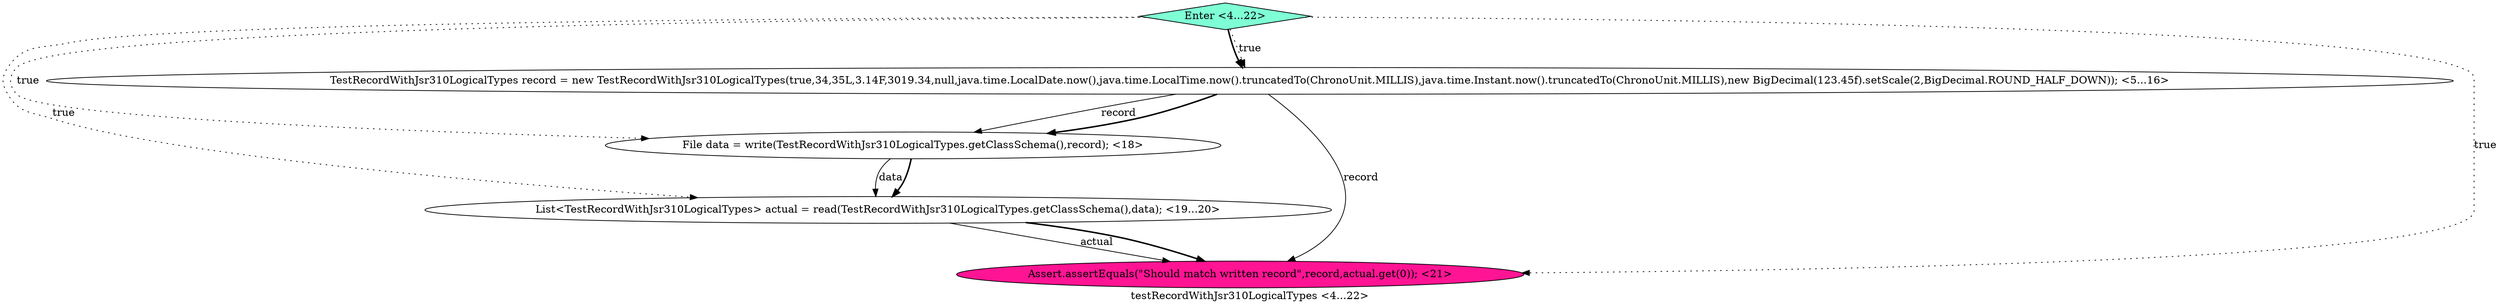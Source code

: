 digraph PDG {
label = "testRecordWithJsr310LogicalTypes <4...22>";
0.1 [style = filled, label = "File data = write(TestRecordWithJsr310LogicalTypes.getClassSchema(),record); <18>", fillcolor = white, shape = ellipse];
0.2 [style = filled, label = "List<TestRecordWithJsr310LogicalTypes> actual = read(TestRecordWithJsr310LogicalTypes.getClassSchema(),data); <19...20>", fillcolor = white, shape = ellipse];
0.0 [style = filled, label = "TestRecordWithJsr310LogicalTypes record = new TestRecordWithJsr310LogicalTypes(true,34,35L,3.14F,3019.34,null,java.time.LocalDate.now(),java.time.LocalTime.now().truncatedTo(ChronoUnit.MILLIS),java.time.Instant.now().truncatedTo(ChronoUnit.MILLIS),new BigDecimal(123.45f).setScale(2,BigDecimal.ROUND_HALF_DOWN)); <5...16>", fillcolor = white, shape = ellipse];
0.3 [style = filled, label = "Assert.assertEquals(\"Should match written record\",record,actual.get(0)); <21>", fillcolor = deeppink, shape = ellipse];
0.4 [style = filled, label = "Enter <4...22>", fillcolor = aquamarine, shape = diamond];
0.0 -> 0.1 [style = solid, label="record"];
0.0 -> 0.1 [style = bold, label=""];
0.0 -> 0.3 [style = solid, label="record"];
0.1 -> 0.2 [style = solid, label="data"];
0.1 -> 0.2 [style = bold, label=""];
0.2 -> 0.3 [style = solid, label="actual"];
0.2 -> 0.3 [style = bold, label=""];
0.4 -> 0.0 [style = dotted, label="true"];
0.4 -> 0.0 [style = bold, label=""];
0.4 -> 0.1 [style = dotted, label="true"];
0.4 -> 0.2 [style = dotted, label="true"];
0.4 -> 0.3 [style = dotted, label="true"];
}
